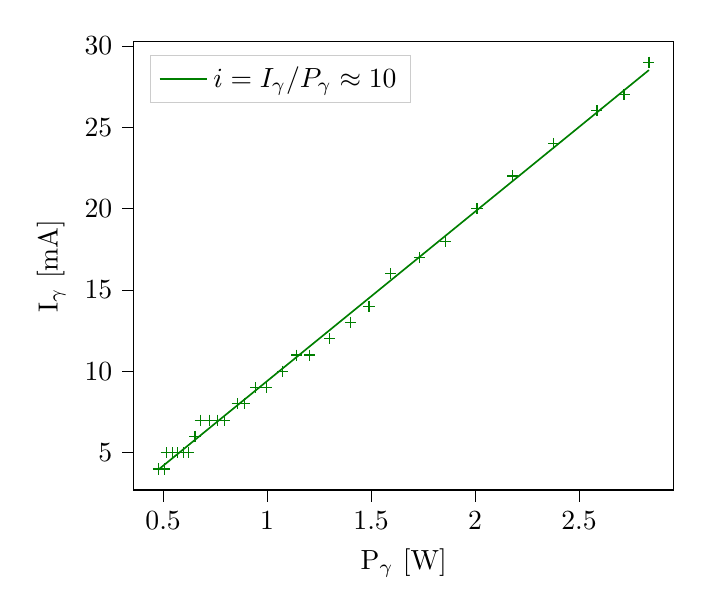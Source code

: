 % This file was created with tikzplotlib v0.10.1.
\begin{tikzpicture}

\definecolor{darkgray176}{RGB}{176,176,176}
\definecolor{green01270}{RGB}{0,127,0}
\definecolor{lightgray204}{RGB}{204,204,204}

\begin{axis}[
legend cell align={left},
legend style={
  fill opacity=0.8,
  draw opacity=1,
  text opacity=1,
  at={(0.03,0.97)},
  anchor=north west,
  draw=lightgray204
},
tick align=outside,
tick pos=left,
x grid style={darkgray176},
xlabel={P\(\displaystyle _\gamma\) [W]},
xmin=0.359, xmax=2.954,
xtick style={color=black},
y grid style={darkgray176},
ylabel={I\(\displaystyle _\gamma\) [mA]},
ymin=2.706, ymax=30.252,
ytick style={color=black}
]
\addplot [draw=green01270, fill=green01270, forget plot, mark=+, only marks]
table{%
x  y
0.477 4
0.506 4
0.515 5
0.544 5
0.57 5
0.597 5
0.621 5
0.653 6
0.678 7
0.725 7
0.763 7
0.797 7
0.856 8
0.892 8
0.946 9
0.999 9
1.074 10
1.142 11
1.204 11
1.301 12
1.401 13
1.49 14
1.595 16
1.732 17
1.859 18
2.009 20
2.182 22
2.378 24
2.586 26
2.716 27
2.836 29
};
\addplot [semithick, green01270]
table {%
0.477 3.958
0.506 4.26
0.515 4.354
0.544 4.655
0.57 4.926
0.597 5.207
0.621 5.457
0.653 5.79
0.678 6.05
0.725 6.539
0.763 6.935
0.797 7.289
0.856 7.903
0.892 8.277
0.946 8.839
0.999 9.391
1.074 10.172
1.142 10.879
1.204 11.525
1.301 12.534
1.401 13.575
1.49 14.501
1.595 15.594
1.732 17.02
1.859 18.342
2.009 19.903
2.182 21.703
2.378 23.743
2.586 25.908
2.716 27.261
2.836 28.51
};
\addlegendentry{$i = I_\gamma/P_\gamma \approx 10$}
\end{axis}

\end{tikzpicture}
